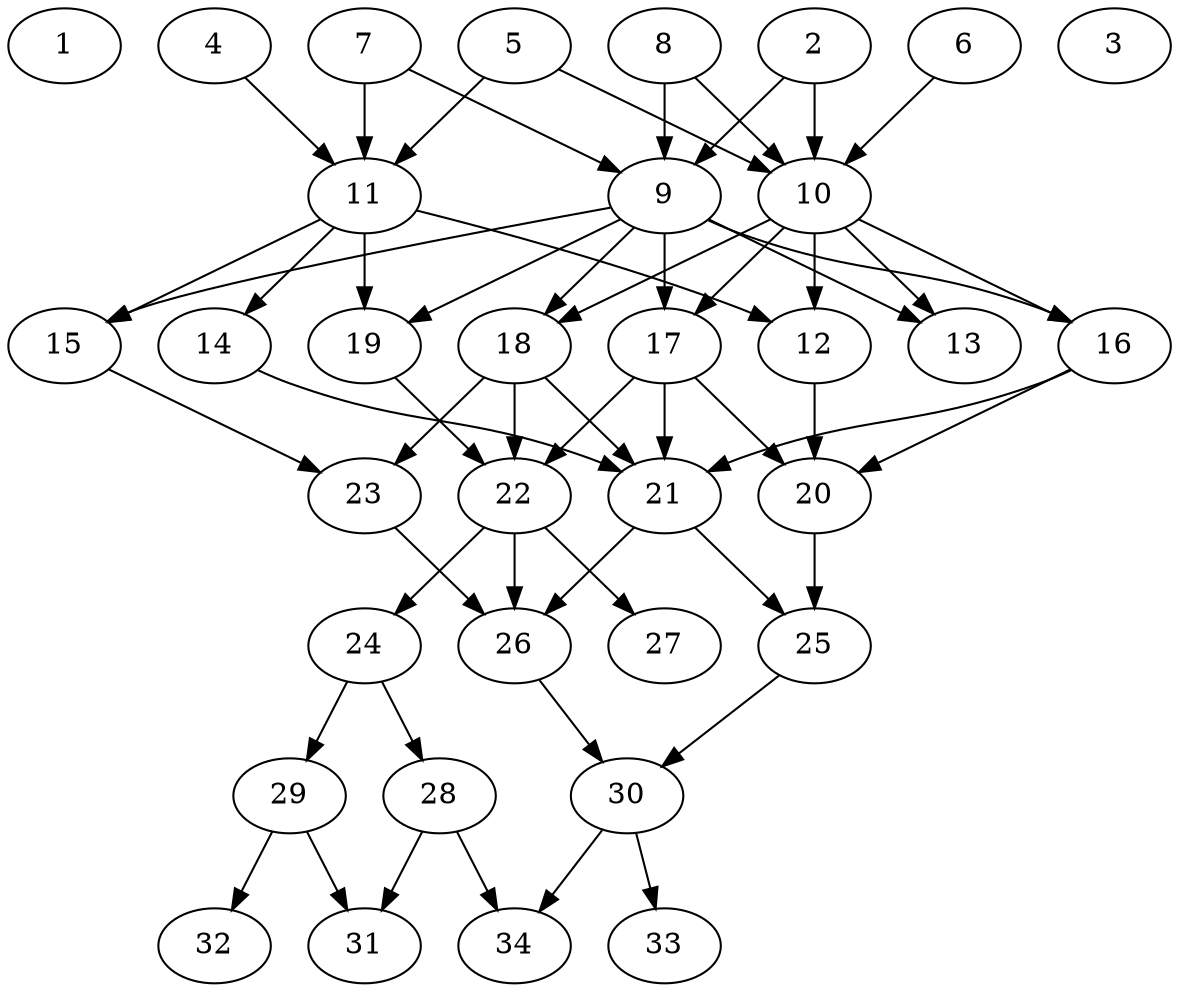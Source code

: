 // DAG (tier=2-normal, mode=compute, n=34, ccr=0.393, fat=0.516, density=0.529, regular=0.534, jump=0.109, mindata=524288, maxdata=8388608)
// DAG automatically generated by daggen at Sun Aug 24 16:33:33 2025
// /home/ermia/Project/Environments/daggen/bin/daggen --dot --ccr 0.393 --fat 0.516 --regular 0.534 --density 0.529 --jump 0.109 --mindata 524288 --maxdata 8388608 -n 34 
digraph G {
  1 [size="47079805031520248", alpha="0.04", expect_size="23539902515760124"]
  2 [size="7427497201024054", alpha="0.10", expect_size="3713748600512027"]
  2 -> 9 [size ="3457482227712"]
  2 -> 10 [size ="3457482227712"]
  3 [size="512907217481418688", alpha="0.15", expect_size="256453608740709344"]
  4 [size="191613037055049728000", alpha="0.13", expect_size="95806518527524864000"]
  4 -> 11 [size ="265892868915200"]
  5 [size="17471077956762730496", alpha="0.19", expect_size="8735538978381365248"]
  5 -> 10 [size ="53864560590848"]
  5 -> 11 [size ="53864560590848"]
  6 [size="1672577877711730", alpha="0.18", expect_size="836288938855865"]
  6 -> 10 [size ="2446118092800"]
  7 [size="1099718335962021888", alpha="0.07", expect_size="549859167981010944"]
  7 -> 9 [size ="8523362598912"]
  7 -> 11 [size ="8523362598912"]
  8 [size="6086307624767193088", alpha="0.06", expect_size="3043153812383596544"]
  8 -> 9 [size ="26668131418112"]
  8 -> 10 [size ="26668131418112"]
  9 [size="13000274341397544", alpha="0.14", expect_size="6500137170698772"]
  9 -> 13 [size ="286980998955008"]
  9 -> 15 [size ="286980998955008"]
  9 -> 16 [size ="286980998955008"]
  9 -> 17 [size ="286980998955008"]
  9 -> 18 [size ="286980998955008"]
  9 -> 19 [size ="286980998955008"]
  10 [size="96029629782060695552", alpha="0.04", expect_size="48014814891030347776"]
  10 -> 12 [size ="167761959452672"]
  10 -> 13 [size ="167761959452672"]
  10 -> 16 [size ="167761959452672"]
  10 -> 17 [size ="167761959452672"]
  10 -> 18 [size ="167761959452672"]
  11 [size="463391578230758572032", alpha="0.12", expect_size="231695789115379286016"]
  11 -> 12 [size ="479058714427392"]
  11 -> 14 [size ="479058714427392"]
  11 -> 15 [size ="479058714427392"]
  11 -> 19 [size ="479058714427392"]
  12 [size="739382570306894", alpha="0.09", expect_size="369691285153447"]
  12 -> 20 [size ="34398535680000"]
  13 [size="15240479454134116", alpha="0.15", expect_size="7620239727067058"]
  14 [size="544360988135220288", alpha="0.20", expect_size="272180494067610144"]
  14 -> 21 [size ="476526361444352"]
  15 [size="117332352613726656", alpha="0.10", expect_size="58666176306863328"]
  15 -> 23 [size ="73547296800768"]
  16 [size="4387386486121632", alpha="0.04", expect_size="2193693243060816"]
  16 -> 20 [size ="151947352997888"]
  16 -> 21 [size ="151947352997888"]
  17 [size="570630428688384000", alpha="0.11", expect_size="285315214344192000"]
  17 -> 20 [size ="5503765708800"]
  17 -> 21 [size ="5503765708800"]
  17 -> 22 [size ="5503765708800"]
  18 [size="3582229385410130", alpha="0.11", expect_size="1791114692705065"]
  18 -> 21 [size ="235813870764032"]
  18 -> 22 [size ="235813870764032"]
  18 -> 23 [size ="235813870764032"]
  19 [size="250981670981730304000", alpha="0.19", expect_size="125490835490865152000"]
  19 -> 22 [size ="318310763724800"]
  20 [size="651277360198484736", alpha="0.13", expect_size="325638680099242368"]
  20 -> 25 [size ="482869826813952"]
  21 [size="934360713547200", alpha="0.01", expect_size="467180356773600"]
  21 -> 25 [size ="17394617548800"]
  21 -> 26 [size ="17394617548800"]
  22 [size="44702093988812656", alpha="0.09", expect_size="22351046994406328"]
  22 -> 24 [size ="17105915215872"]
  22 -> 26 [size ="17105915215872"]
  22 -> 27 [size ="17105915215872"]
  23 [size="4630387717922332", alpha="0.00", expect_size="2315193858961166"]
  23 -> 26 [size ="167461982830592"]
  24 [size="240022128317134012416", alpha="0.15", expect_size="120011064158567006208"]
  24 -> 28 [size ="308975593586688"]
  24 -> 29 [size ="308975593586688"]
  25 [size="318623182867136512", alpha="0.13", expect_size="159311591433568256"]
  25 -> 30 [size ="3731999424512"]
  26 [size="10086656606470144000", alpha="0.19", expect_size="5043328303235072000"]
  26 -> 30 [size ="37346921676800"]
  27 [size="8372869419751424", alpha="0.13", expect_size="4186434709875712"]
  28 [size="296992369378321664", alpha="0.16", expect_size="148496184689160832"]
  28 -> 31 [size ="285902584676352"]
  28 -> 34 [size ="285902584676352"]
  29 [size="1710914859610144768", alpha="0.04", expect_size="855457429805072384"]
  29 -> 31 [size ="11443940360192"]
  29 -> 32 [size ="11443940360192"]
  30 [size="15791029787091730", alpha="0.04", expect_size="7895514893545865"]
  30 -> 33 [size ="279668439646208"]
  30 -> 34 [size ="279668439646208"]
  31 [size="11017398264222711808", alpha="0.19", expect_size="5508699132111355904"]
  32 [size="1866472272703939", alpha="0.06", expect_size="933236136351969"]
  33 [size="56570298666358040", alpha="0.14", expect_size="28285149333179020"]
  34 [size="1841544938077028352", alpha="0.17", expect_size="920772469038514176"]
}